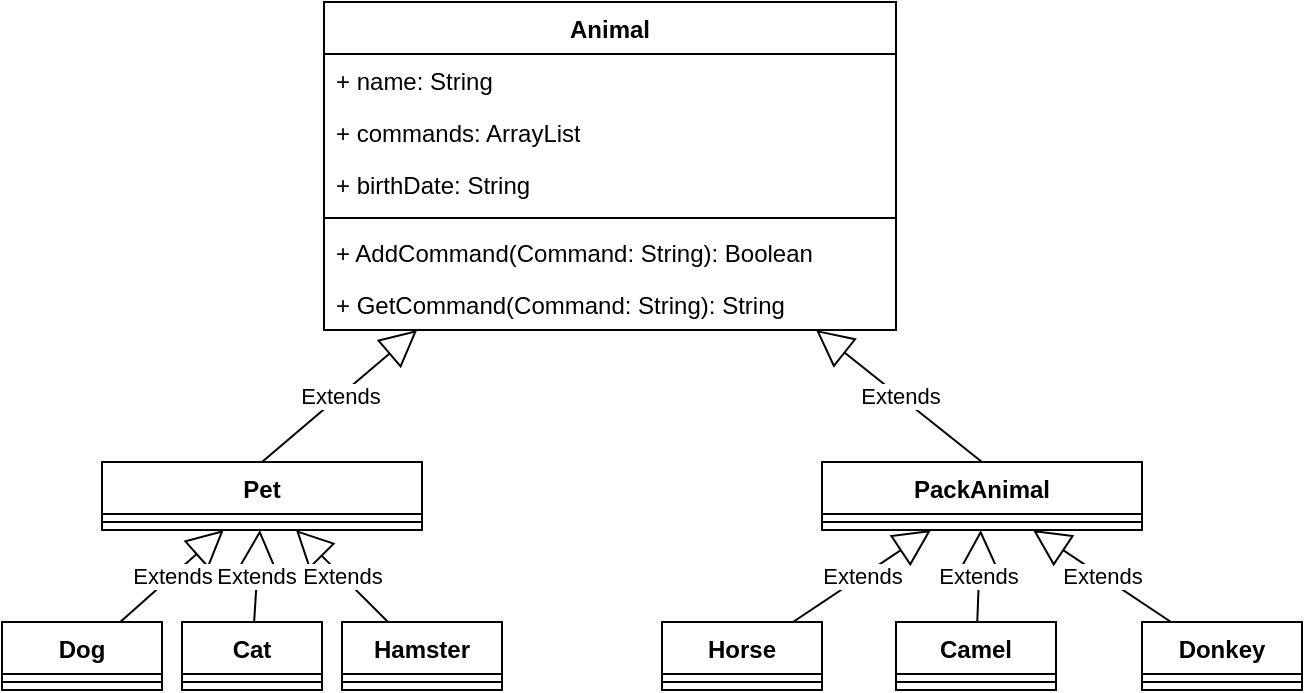 <mxfile version="24.5.3" type="device">
  <diagram id="C5RBs43oDa-KdzZeNtuy" name="Page-1">
    <mxGraphModel dx="1434" dy="836" grid="1" gridSize="10" guides="1" tooltips="1" connect="1" arrows="1" fold="1" page="1" pageScale="1" pageWidth="827" pageHeight="1169" math="0" shadow="0">
      <root>
        <mxCell id="WIyWlLk6GJQsqaUBKTNV-0" />
        <mxCell id="WIyWlLk6GJQsqaUBKTNV-1" parent="WIyWlLk6GJQsqaUBKTNV-0" />
        <mxCell id="jecWnk1McY2M2kDTLW4H-14" value="Animal" style="swimlane;fontStyle=1;align=center;verticalAlign=top;childLayout=stackLayout;horizontal=1;startSize=26;horizontalStack=0;resizeParent=1;resizeParentMax=0;resizeLast=0;collapsible=1;marginBottom=0;whiteSpace=wrap;html=1;" vertex="1" parent="WIyWlLk6GJQsqaUBKTNV-1">
          <mxGeometry x="271" y="90" width="286" height="164" as="geometry" />
        </mxCell>
        <mxCell id="jecWnk1McY2M2kDTLW4H-15" value="+ name: String" style="text;strokeColor=none;fillColor=none;align=left;verticalAlign=top;spacingLeft=4;spacingRight=4;overflow=hidden;rotatable=0;points=[[0,0.5],[1,0.5]];portConstraint=eastwest;whiteSpace=wrap;html=1;" vertex="1" parent="jecWnk1McY2M2kDTLW4H-14">
          <mxGeometry y="26" width="286" height="26" as="geometry" />
        </mxCell>
        <mxCell id="jecWnk1McY2M2kDTLW4H-18" value="+ commands: ArrayList" style="text;strokeColor=none;fillColor=none;align=left;verticalAlign=top;spacingLeft=4;spacingRight=4;overflow=hidden;rotatable=0;points=[[0,0.5],[1,0.5]];portConstraint=eastwest;whiteSpace=wrap;html=1;" vertex="1" parent="jecWnk1McY2M2kDTLW4H-14">
          <mxGeometry y="52" width="286" height="26" as="geometry" />
        </mxCell>
        <mxCell id="jecWnk1McY2M2kDTLW4H-19" value="+ birthDate: String" style="text;strokeColor=none;fillColor=none;align=left;verticalAlign=top;spacingLeft=4;spacingRight=4;overflow=hidden;rotatable=0;points=[[0,0.5],[1,0.5]];portConstraint=eastwest;whiteSpace=wrap;html=1;" vertex="1" parent="jecWnk1McY2M2kDTLW4H-14">
          <mxGeometry y="78" width="286" height="26" as="geometry" />
        </mxCell>
        <mxCell id="jecWnk1McY2M2kDTLW4H-16" value="" style="line;strokeWidth=1;fillColor=none;align=left;verticalAlign=middle;spacingTop=-1;spacingLeft=3;spacingRight=3;rotatable=0;labelPosition=right;points=[];portConstraint=eastwest;strokeColor=inherit;" vertex="1" parent="jecWnk1McY2M2kDTLW4H-14">
          <mxGeometry y="104" width="286" height="8" as="geometry" />
        </mxCell>
        <mxCell id="jecWnk1McY2M2kDTLW4H-17" value="+ AddCommand(Command: String): Boolean" style="text;strokeColor=none;fillColor=none;align=left;verticalAlign=top;spacingLeft=4;spacingRight=4;overflow=hidden;rotatable=0;points=[[0,0.5],[1,0.5]];portConstraint=eastwest;whiteSpace=wrap;html=1;" vertex="1" parent="jecWnk1McY2M2kDTLW4H-14">
          <mxGeometry y="112" width="286" height="26" as="geometry" />
        </mxCell>
        <mxCell id="jecWnk1McY2M2kDTLW4H-20" value="+ GetCommand(Command: String): String" style="text;strokeColor=none;fillColor=none;align=left;verticalAlign=top;spacingLeft=4;spacingRight=4;overflow=hidden;rotatable=0;points=[[0,0.5],[1,0.5]];portConstraint=eastwest;whiteSpace=wrap;html=1;" vertex="1" parent="jecWnk1McY2M2kDTLW4H-14">
          <mxGeometry y="138" width="286" height="26" as="geometry" />
        </mxCell>
        <mxCell id="jecWnk1McY2M2kDTLW4H-27" value="Pet" style="swimlane;fontStyle=1;align=center;verticalAlign=top;childLayout=stackLayout;horizontal=1;startSize=26;horizontalStack=0;resizeParent=1;resizeParentMax=0;resizeLast=0;collapsible=1;marginBottom=0;whiteSpace=wrap;html=1;" vertex="1" parent="WIyWlLk6GJQsqaUBKTNV-1">
          <mxGeometry x="160" y="320" width="160" height="34" as="geometry" />
        </mxCell>
        <mxCell id="jecWnk1McY2M2kDTLW4H-31" value="Extends" style="endArrow=block;endSize=16;endFill=0;html=1;rounded=0;" edge="1" parent="jecWnk1McY2M2kDTLW4H-27" target="jecWnk1McY2M2kDTLW4H-14">
          <mxGeometry width="160" relative="1" as="geometry">
            <mxPoint x="80" as="sourcePoint" />
            <mxPoint x="240" as="targetPoint" />
          </mxGeometry>
        </mxCell>
        <mxCell id="jecWnk1McY2M2kDTLW4H-29" value="" style="line;strokeWidth=1;fillColor=none;align=left;verticalAlign=middle;spacingTop=-1;spacingLeft=3;spacingRight=3;rotatable=0;labelPosition=right;points=[];portConstraint=eastwest;strokeColor=inherit;" vertex="1" parent="jecWnk1McY2M2kDTLW4H-27">
          <mxGeometry y="26" width="160" height="8" as="geometry" />
        </mxCell>
        <mxCell id="jecWnk1McY2M2kDTLW4H-32" value="PackAnimal" style="swimlane;fontStyle=1;align=center;verticalAlign=top;childLayout=stackLayout;horizontal=1;startSize=26;horizontalStack=0;resizeParent=1;resizeParentMax=0;resizeLast=0;collapsible=1;marginBottom=0;whiteSpace=wrap;html=1;" vertex="1" parent="WIyWlLk6GJQsqaUBKTNV-1">
          <mxGeometry x="520" y="320" width="160" height="34" as="geometry" />
        </mxCell>
        <mxCell id="jecWnk1McY2M2kDTLW4H-33" value="Extends" style="endArrow=block;endSize=16;endFill=0;html=1;rounded=0;" edge="1" parent="jecWnk1McY2M2kDTLW4H-32" target="jecWnk1McY2M2kDTLW4H-14">
          <mxGeometry width="160" relative="1" as="geometry">
            <mxPoint x="80" as="sourcePoint" />
            <mxPoint x="240" as="targetPoint" />
          </mxGeometry>
        </mxCell>
        <mxCell id="jecWnk1McY2M2kDTLW4H-34" value="" style="line;strokeWidth=1;fillColor=none;align=left;verticalAlign=middle;spacingTop=-1;spacingLeft=3;spacingRight=3;rotatable=0;labelPosition=right;points=[];portConstraint=eastwest;strokeColor=inherit;" vertex="1" parent="jecWnk1McY2M2kDTLW4H-32">
          <mxGeometry y="26" width="160" height="8" as="geometry" />
        </mxCell>
        <mxCell id="jecWnk1McY2M2kDTLW4H-35" value="Dog" style="swimlane;fontStyle=1;align=center;verticalAlign=top;childLayout=stackLayout;horizontal=1;startSize=26;horizontalStack=0;resizeParent=1;resizeParentMax=0;resizeLast=0;collapsible=1;marginBottom=0;whiteSpace=wrap;html=1;" vertex="1" parent="WIyWlLk6GJQsqaUBKTNV-1">
          <mxGeometry x="110" y="400" width="80" height="34" as="geometry" />
        </mxCell>
        <mxCell id="jecWnk1McY2M2kDTLW4H-37" value="" style="line;strokeWidth=1;fillColor=none;align=left;verticalAlign=middle;spacingTop=-1;spacingLeft=3;spacingRight=3;rotatable=0;labelPosition=right;points=[];portConstraint=eastwest;strokeColor=inherit;" vertex="1" parent="jecWnk1McY2M2kDTLW4H-35">
          <mxGeometry y="26" width="80" height="8" as="geometry" />
        </mxCell>
        <mxCell id="jecWnk1McY2M2kDTLW4H-39" value="Cat" style="swimlane;fontStyle=1;align=center;verticalAlign=top;childLayout=stackLayout;horizontal=1;startSize=26;horizontalStack=0;resizeParent=1;resizeParentMax=0;resizeLast=0;collapsible=1;marginBottom=0;whiteSpace=wrap;html=1;" vertex="1" parent="WIyWlLk6GJQsqaUBKTNV-1">
          <mxGeometry x="200" y="400" width="70" height="34" as="geometry" />
        </mxCell>
        <mxCell id="jecWnk1McY2M2kDTLW4H-40" value="" style="line;strokeWidth=1;fillColor=none;align=left;verticalAlign=middle;spacingTop=-1;spacingLeft=3;spacingRight=3;rotatable=0;labelPosition=right;points=[];portConstraint=eastwest;strokeColor=inherit;" vertex="1" parent="jecWnk1McY2M2kDTLW4H-39">
          <mxGeometry y="26" width="70" height="8" as="geometry" />
        </mxCell>
        <mxCell id="jecWnk1McY2M2kDTLW4H-41" value="Hamster" style="swimlane;fontStyle=1;align=center;verticalAlign=top;childLayout=stackLayout;horizontal=1;startSize=26;horizontalStack=0;resizeParent=1;resizeParentMax=0;resizeLast=0;collapsible=1;marginBottom=0;whiteSpace=wrap;html=1;" vertex="1" parent="WIyWlLk6GJQsqaUBKTNV-1">
          <mxGeometry x="280" y="400" width="80" height="34" as="geometry" />
        </mxCell>
        <mxCell id="jecWnk1McY2M2kDTLW4H-42" value="" style="line;strokeWidth=1;fillColor=none;align=left;verticalAlign=middle;spacingTop=-1;spacingLeft=3;spacingRight=3;rotatable=0;labelPosition=right;points=[];portConstraint=eastwest;strokeColor=inherit;" vertex="1" parent="jecWnk1McY2M2kDTLW4H-41">
          <mxGeometry y="26" width="80" height="8" as="geometry" />
        </mxCell>
        <mxCell id="jecWnk1McY2M2kDTLW4H-43" value="Extends" style="endArrow=block;endSize=16;endFill=0;html=1;rounded=0;" edge="1" parent="WIyWlLk6GJQsqaUBKTNV-1" source="jecWnk1McY2M2kDTLW4H-35" target="jecWnk1McY2M2kDTLW4H-27">
          <mxGeometry width="160" relative="1" as="geometry">
            <mxPoint x="240" y="350" as="sourcePoint" />
            <mxPoint x="400" y="350" as="targetPoint" />
          </mxGeometry>
        </mxCell>
        <mxCell id="jecWnk1McY2M2kDTLW4H-44" value="Extends" style="endArrow=block;endSize=16;endFill=0;html=1;rounded=0;" edge="1" parent="WIyWlLk6GJQsqaUBKTNV-1" source="jecWnk1McY2M2kDTLW4H-39" target="jecWnk1McY2M2kDTLW4H-27">
          <mxGeometry width="160" relative="1" as="geometry">
            <mxPoint x="230" y="500" as="sourcePoint" />
            <mxPoint x="390" y="500" as="targetPoint" />
          </mxGeometry>
        </mxCell>
        <mxCell id="jecWnk1McY2M2kDTLW4H-45" value="Extends" style="endArrow=block;endSize=16;endFill=0;html=1;rounded=0;" edge="1" parent="WIyWlLk6GJQsqaUBKTNV-1" source="jecWnk1McY2M2kDTLW4H-41" target="jecWnk1McY2M2kDTLW4H-27">
          <mxGeometry width="160" relative="1" as="geometry">
            <mxPoint x="280" y="480" as="sourcePoint" />
            <mxPoint x="440" y="480" as="targetPoint" />
          </mxGeometry>
        </mxCell>
        <mxCell id="jecWnk1McY2M2kDTLW4H-46" value="Horse" style="swimlane;fontStyle=1;align=center;verticalAlign=top;childLayout=stackLayout;horizontal=1;startSize=26;horizontalStack=0;resizeParent=1;resizeParentMax=0;resizeLast=0;collapsible=1;marginBottom=0;whiteSpace=wrap;html=1;" vertex="1" parent="WIyWlLk6GJQsqaUBKTNV-1">
          <mxGeometry x="440" y="400" width="80" height="34" as="geometry" />
        </mxCell>
        <mxCell id="jecWnk1McY2M2kDTLW4H-48" value="" style="line;strokeWidth=1;fillColor=none;align=left;verticalAlign=middle;spacingTop=-1;spacingLeft=3;spacingRight=3;rotatable=0;labelPosition=right;points=[];portConstraint=eastwest;strokeColor=inherit;" vertex="1" parent="jecWnk1McY2M2kDTLW4H-46">
          <mxGeometry y="26" width="80" height="8" as="geometry" />
        </mxCell>
        <mxCell id="jecWnk1McY2M2kDTLW4H-50" value="Camel" style="swimlane;fontStyle=1;align=center;verticalAlign=top;childLayout=stackLayout;horizontal=1;startSize=26;horizontalStack=0;resizeParent=1;resizeParentMax=0;resizeLast=0;collapsible=1;marginBottom=0;whiteSpace=wrap;html=1;" vertex="1" parent="WIyWlLk6GJQsqaUBKTNV-1">
          <mxGeometry x="557" y="400" width="80" height="34" as="geometry" />
        </mxCell>
        <mxCell id="jecWnk1McY2M2kDTLW4H-51" value="" style="line;strokeWidth=1;fillColor=none;align=left;verticalAlign=middle;spacingTop=-1;spacingLeft=3;spacingRight=3;rotatable=0;labelPosition=right;points=[];portConstraint=eastwest;strokeColor=inherit;" vertex="1" parent="jecWnk1McY2M2kDTLW4H-50">
          <mxGeometry y="26" width="80" height="8" as="geometry" />
        </mxCell>
        <mxCell id="jecWnk1McY2M2kDTLW4H-52" value="Donkey" style="swimlane;fontStyle=1;align=center;verticalAlign=top;childLayout=stackLayout;horizontal=1;startSize=26;horizontalStack=0;resizeParent=1;resizeParentMax=0;resizeLast=0;collapsible=1;marginBottom=0;whiteSpace=wrap;html=1;" vertex="1" parent="WIyWlLk6GJQsqaUBKTNV-1">
          <mxGeometry x="680" y="400" width="80" height="34" as="geometry" />
        </mxCell>
        <mxCell id="jecWnk1McY2M2kDTLW4H-53" value="" style="line;strokeWidth=1;fillColor=none;align=left;verticalAlign=middle;spacingTop=-1;spacingLeft=3;spacingRight=3;rotatable=0;labelPosition=right;points=[];portConstraint=eastwest;strokeColor=inherit;" vertex="1" parent="jecWnk1McY2M2kDTLW4H-52">
          <mxGeometry y="26" width="80" height="8" as="geometry" />
        </mxCell>
        <mxCell id="jecWnk1McY2M2kDTLW4H-54" value="Extends" style="endArrow=block;endSize=16;endFill=0;html=1;rounded=0;" edge="1" parent="WIyWlLk6GJQsqaUBKTNV-1" source="jecWnk1McY2M2kDTLW4H-46" target="jecWnk1McY2M2kDTLW4H-32">
          <mxGeometry width="160" relative="1" as="geometry">
            <mxPoint x="240" y="350" as="sourcePoint" />
            <mxPoint x="400" y="350" as="targetPoint" />
          </mxGeometry>
        </mxCell>
        <mxCell id="jecWnk1McY2M2kDTLW4H-55" value="Extends" style="endArrow=block;endSize=16;endFill=0;html=1;rounded=0;" edge="1" parent="WIyWlLk6GJQsqaUBKTNV-1" source="jecWnk1McY2M2kDTLW4H-50" target="jecWnk1McY2M2kDTLW4H-32">
          <mxGeometry width="160" relative="1" as="geometry">
            <mxPoint x="240" y="350" as="sourcePoint" />
            <mxPoint x="400" y="350" as="targetPoint" />
          </mxGeometry>
        </mxCell>
        <mxCell id="jecWnk1McY2M2kDTLW4H-56" value="Extends" style="endArrow=block;endSize=16;endFill=0;html=1;rounded=0;" edge="1" parent="WIyWlLk6GJQsqaUBKTNV-1" source="jecWnk1McY2M2kDTLW4H-52" target="jecWnk1McY2M2kDTLW4H-32">
          <mxGeometry width="160" relative="1" as="geometry">
            <mxPoint x="240" y="350" as="sourcePoint" />
            <mxPoint x="400" y="350" as="targetPoint" />
          </mxGeometry>
        </mxCell>
      </root>
    </mxGraphModel>
  </diagram>
</mxfile>
